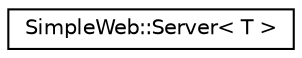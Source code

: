 digraph "Graphical Class Hierarchy"
{
  edge [fontname="Helvetica",fontsize="10",labelfontname="Helvetica",labelfontsize="10"];
  node [fontname="Helvetica",fontsize="10",shape=record];
  rankdir="LR";
  Node0 [label="SimpleWeb::Server\< T \>",height=0.2,width=0.4,color="black", fillcolor="white", style="filled",URL="$df/d24/classSimpleWeb_1_1Server.html"];
}
